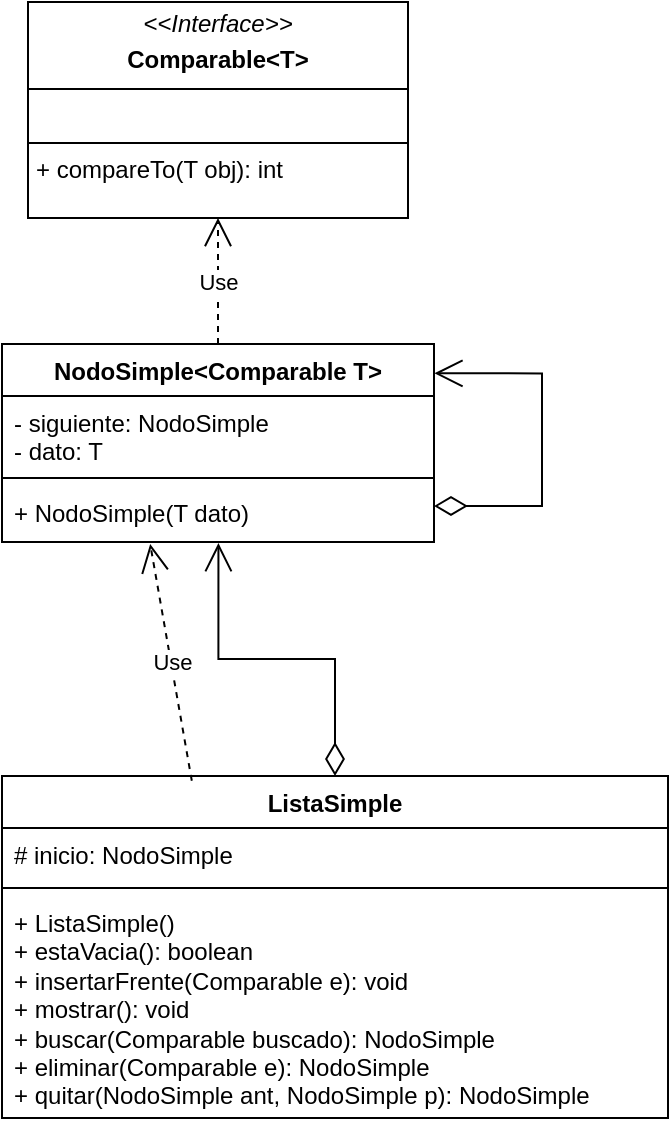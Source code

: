 <mxfile version="24.3.1" type="google" pages="4">
  <diagram id="H6yXxMORK-hfSGsmKu2r" name="Diagrama de Clases">
    <mxGraphModel grid="1" page="1" gridSize="9" guides="1" tooltips="1" connect="1" arrows="1" fold="1" pageScale="1" pageWidth="827" pageHeight="1169" math="0" shadow="0">
      <root>
        <mxCell id="0" />
        <mxCell id="1" parent="0" />
        <UserObject label="NodoSimple&amp;lt;Comparable T&amp;gt;" id="IX9Clbybp2PbwtyHrpXd-1">
          <mxCell style="swimlane;fontStyle=1;align=center;verticalAlign=top;childLayout=stackLayout;horizontal=1;startSize=26;horizontalStack=0;resizeParent=1;resizeParentMax=0;resizeLast=0;collapsible=1;marginBottom=0;whiteSpace=wrap;html=1;" vertex="1" parent="1">
            <mxGeometry x="108" y="252" width="216" height="99" as="geometry" />
          </mxCell>
        </UserObject>
        <mxCell id="IX9Clbybp2PbwtyHrpXd-2" value="&lt;div&gt;- siguiente: NodoSimple&lt;/div&gt;&lt;div&gt;- dato: T&lt;/div&gt;" style="text;strokeColor=none;fillColor=none;align=left;verticalAlign=top;spacingLeft=4;spacingRight=4;overflow=hidden;rotatable=0;points=[[0,0.5],[1,0.5]];portConstraint=eastwest;whiteSpace=wrap;html=1;" vertex="1" parent="IX9Clbybp2PbwtyHrpXd-1">
          <mxGeometry y="26" width="216" height="37" as="geometry" />
        </mxCell>
        <mxCell id="IX9Clbybp2PbwtyHrpXd-3" value="" style="line;strokeWidth=1;fillColor=none;align=left;verticalAlign=middle;spacingTop=-1;spacingLeft=3;spacingRight=3;rotatable=0;labelPosition=right;points=[];portConstraint=eastwest;strokeColor=inherit;" vertex="1" parent="IX9Clbybp2PbwtyHrpXd-1">
          <mxGeometry y="63" width="216" height="8" as="geometry" />
        </mxCell>
        <mxCell id="IX9Clbybp2PbwtyHrpXd-4" value="&lt;div&gt;+ NodoSimple(T dato)&lt;/div&gt;" style="text;strokeColor=none;fillColor=none;align=left;verticalAlign=top;spacingLeft=4;spacingRight=4;overflow=hidden;rotatable=0;points=[[0,0.5],[1,0.5]];portConstraint=eastwest;whiteSpace=wrap;html=1;" vertex="1" parent="IX9Clbybp2PbwtyHrpXd-1">
          <mxGeometry y="71" width="216" height="28" as="geometry" />
        </mxCell>
        <mxCell id="jYqXcgb4YQJttzDawt_--1" value="&lt;div&gt;ListaSimple&lt;/div&gt;&lt;div&gt;&lt;br&gt;&lt;/div&gt;" style="swimlane;fontStyle=1;align=center;verticalAlign=top;childLayout=stackLayout;horizontal=1;startSize=26;horizontalStack=0;resizeParent=1;resizeParentMax=0;resizeLast=0;collapsible=1;marginBottom=0;whiteSpace=wrap;html=1;" vertex="1" parent="1">
          <mxGeometry x="108" y="468" width="333" height="171" as="geometry" />
        </mxCell>
        <mxCell id="jYqXcgb4YQJttzDawt_--2" value="# inicio: NodoSimple" style="text;strokeColor=none;fillColor=none;align=left;verticalAlign=top;spacingLeft=4;spacingRight=4;overflow=hidden;rotatable=0;points=[[0,0.5],[1,0.5]];portConstraint=eastwest;whiteSpace=wrap;html=1;" vertex="1" parent="jYqXcgb4YQJttzDawt_--1">
          <mxGeometry y="26" width="333" height="26" as="geometry" />
        </mxCell>
        <mxCell id="jYqXcgb4YQJttzDawt_--3" value="" style="line;strokeWidth=1;fillColor=none;align=left;verticalAlign=middle;spacingTop=-1;spacingLeft=3;spacingRight=3;rotatable=0;labelPosition=right;points=[];portConstraint=eastwest;strokeColor=inherit;" vertex="1" parent="jYqXcgb4YQJttzDawt_--1">
          <mxGeometry y="52" width="333" height="8" as="geometry" />
        </mxCell>
        <mxCell id="jYqXcgb4YQJttzDawt_--4" value="&lt;div&gt;+ ListaSimple()&lt;/div&gt;&lt;div&gt;+ estaVacia(): boolean&lt;br&gt;&lt;/div&gt;&lt;div&gt;+ insertarFrente(Comparable e): void&lt;/div&gt;&lt;div&gt;+ mostrar(): void&lt;br&gt;&lt;/div&gt;&lt;div&gt;+ buscar(Comparable buscado): NodoSimple&lt;/div&gt;&lt;div&gt;+ eliminar(Comparable e): NodoSimple&lt;/div&gt;&lt;div&gt;+ quitar(NodoSimple ant, NodoSimple p): NodoSimple&lt;br&gt;&lt;/div&gt;" style="text;strokeColor=none;fillColor=none;align=left;verticalAlign=top;spacingLeft=4;spacingRight=4;overflow=hidden;rotatable=0;points=[[0,0.5],[1,0.5]];portConstraint=eastwest;whiteSpace=wrap;html=1;" vertex="1" parent="jYqXcgb4YQJttzDawt_--1">
          <mxGeometry y="60" width="333" height="111" as="geometry" />
        </mxCell>
        <mxCell id="jYqXcgb4YQJttzDawt_--5" value="" style="endArrow=open;html=1;endSize=12;startArrow=diamondThin;startSize=14;startFill=0;edgeStyle=orthogonalEdgeStyle;align=left;verticalAlign=bottom;rounded=0;entryX=0.501;entryY=1.02;entryDx=0;entryDy=0;entryPerimeter=0;" edge="1" parent="1" source="jYqXcgb4YQJttzDawt_--1" target="IX9Clbybp2PbwtyHrpXd-4">
          <mxGeometry x="-1" y="3" relative="1" as="geometry">
            <mxPoint x="219" y="414" as="sourcePoint" />
            <mxPoint x="198" y="504" as="targetPoint" />
          </mxGeometry>
        </mxCell>
        <mxCell id="z5d06JtPu1o3piAgBbL7-1" value="Use" style="endArrow=open;endSize=12;dashed=1;html=1;rounded=0;exitX=0.285;exitY=0.014;exitDx=0;exitDy=0;exitPerimeter=0;entryX=0.343;entryY=1.034;entryDx=0;entryDy=0;entryPerimeter=0;" edge="1" parent="1" source="jYqXcgb4YQJttzDawt_--1" target="IX9Clbybp2PbwtyHrpXd-4">
          <mxGeometry width="160" relative="1" as="geometry">
            <mxPoint x="180" y="495" as="sourcePoint" />
            <mxPoint x="180" y="378" as="targetPoint" />
          </mxGeometry>
        </mxCell>
        <mxCell id="quliW7mAV2lgGzNdcMYr-1" value="&lt;p style=&quot;margin:0px;margin-top:4px;text-align:center;&quot;&gt;&lt;i&gt;&amp;lt;&amp;lt;Interface&amp;gt;&amp;gt;&lt;/i&gt;&lt;/p&gt;&lt;p style=&quot;margin:0px;margin-top:4px;text-align:center;&quot;&gt;&lt;b&gt;Comparable&amp;lt;T&amp;gt;&lt;/b&gt;&lt;br&gt;&lt;/p&gt;&lt;hr size=&quot;1&quot; style=&quot;border-style:solid;&quot;&gt;&lt;p style=&quot;margin:0px;margin-left:4px;&quot;&gt;&lt;br&gt;&lt;/p&gt;&lt;hr size=&quot;1&quot; style=&quot;border-style:solid;&quot;&gt;&lt;p style=&quot;margin:0px;margin-left:4px;&quot;&gt;+ compareTo(T obj): int&lt;br&gt;&lt;br&gt;&lt;/p&gt;" style="verticalAlign=top;align=left;overflow=fill;html=1;whiteSpace=wrap;" vertex="1" parent="1">
          <mxGeometry x="121" y="81" width="190" height="108" as="geometry" />
        </mxCell>
        <mxCell id="quliW7mAV2lgGzNdcMYr-2" value="Use" style="endArrow=open;endSize=12;dashed=1;html=1;rounded=0;exitX=0.5;exitY=0;exitDx=0;exitDy=0;entryX=0.5;entryY=1;entryDx=0;entryDy=0;" edge="1" parent="1" source="IX9Clbybp2PbwtyHrpXd-1" target="quliW7mAV2lgGzNdcMYr-1">
          <mxGeometry width="160" relative="1" as="geometry">
            <mxPoint x="161" y="241" as="sourcePoint" />
            <mxPoint x="475" y="243" as="targetPoint" />
          </mxGeometry>
        </mxCell>
        <mxCell id="sBzn3B_eivd4uGPx5ye1-3" value="" style="endArrow=open;html=1;endSize=12;startArrow=diamondThin;startSize=14;startFill=0;edgeStyle=orthogonalEdgeStyle;align=left;verticalAlign=bottom;rounded=0;entryX=1.001;entryY=0.148;entryDx=0;entryDy=0;entryPerimeter=0;" edge="1" parent="1" target="IX9Clbybp2PbwtyHrpXd-1">
          <mxGeometry x="-1" y="3" relative="1" as="geometry">
            <mxPoint x="324" y="333" as="sourcePoint" />
            <mxPoint x="484" y="333" as="targetPoint" />
            <Array as="points">
              <mxPoint x="378" y="333" />
              <mxPoint x="378" y="267" />
            </Array>
          </mxGeometry>
        </mxCell>
      </root>
    </mxGraphModel>
  </diagram>
  <diagram id="VmDFhgJtryr0-lQsKCKP" name="DF01">
    <mxGraphModel grid="1" page="1" gridSize="10" guides="1" tooltips="1" connect="1" arrows="1" fold="1" pageScale="1" pageWidth="827" pageHeight="1169" math="0" shadow="0">
      <root>
        <mxCell id="0" />
        <mxCell id="1" parent="0" />
        <mxCell id="AofcompfnbH3E1-li0Wm-4" value="" style="edgeStyle=orthogonalEdgeStyle;rounded=0;orthogonalLoop=1;jettySize=auto;html=1;" edge="1" parent="1" source="AofcompfnbH3E1-li0Wm-1" target="AofcompfnbH3E1-li0Wm-3">
          <mxGeometry relative="1" as="geometry" />
        </mxCell>
        <mxCell id="AofcompfnbH3E1-li0Wm-1" value="" style="ellipse;whiteSpace=wrap;html=1;" vertex="1" parent="1">
          <mxGeometry x="80" y="80" width="80" height="40" as="geometry" />
        </mxCell>
        <mxCell id="AofcompfnbH3E1-li0Wm-2" value="+ListaSimple()" style="text;html=1;align=center;verticalAlign=middle;whiteSpace=wrap;rounded=0;" vertex="1" parent="1">
          <mxGeometry x="80" y="50" width="80" height="30" as="geometry" />
        </mxCell>
        <mxCell id="AofcompfnbH3E1-li0Wm-6" style="edgeStyle=orthogonalEdgeStyle;rounded=0;orthogonalLoop=1;jettySize=auto;html=1;entryX=0.5;entryY=0;entryDx=0;entryDy=0;" edge="1" parent="1" source="AofcompfnbH3E1-li0Wm-3" target="AofcompfnbH3E1-li0Wm-5">
          <mxGeometry relative="1" as="geometry" />
        </mxCell>
        <mxCell id="AofcompfnbH3E1-li0Wm-3" value="&lt;div&gt;inicio = null&lt;/div&gt;" style="whiteSpace=wrap;html=1;" vertex="1" parent="1">
          <mxGeometry x="70" y="160" width="100" height="40" as="geometry" />
        </mxCell>
        <mxCell id="AofcompfnbH3E1-li0Wm-5" value="" style="ellipse;whiteSpace=wrap;html=1;" vertex="1" parent="1">
          <mxGeometry x="80" y="240" width="80" height="40" as="geometry" />
        </mxCell>
        <mxCell id="mBVxNqQYabsKhQtCIt92-3" value="" style="edgeStyle=orthogonalEdgeStyle;rounded=0;orthogonalLoop=1;jettySize=auto;html=1;" edge="1" parent="1" source="mBVxNqQYabsKhQtCIt92-1" target="mBVxNqQYabsKhQtCIt92-2">
          <mxGeometry relative="1" as="geometry" />
        </mxCell>
        <mxCell id="mBVxNqQYabsKhQtCIt92-1" value="" style="ellipse;whiteSpace=wrap;html=1;" vertex="1" parent="1">
          <mxGeometry x="280" y="80" width="80" height="40" as="geometry" />
        </mxCell>
        <mxCell id="mBVxNqQYabsKhQtCIt92-6" style="edgeStyle=orthogonalEdgeStyle;rounded=0;orthogonalLoop=1;jettySize=auto;html=1;entryX=0.5;entryY=0;entryDx=0;entryDy=0;" edge="1" parent="1" source="mBVxNqQYabsKhQtCIt92-2" target="mBVxNqQYabsKhQtCIt92-5">
          <mxGeometry relative="1" as="geometry" />
        </mxCell>
        <mxCell id="mBVxNqQYabsKhQtCIt92-2" value="return(inicio == null)" style="shape=process;whiteSpace=wrap;html=1;backgroundOutline=1;" vertex="1" parent="1">
          <mxGeometry x="240" y="160" width="160" height="40" as="geometry" />
        </mxCell>
        <mxCell id="mBVxNqQYabsKhQtCIt92-4" value="+estaVacia(): boolean" style="text;html=1;align=center;verticalAlign=middle;whiteSpace=wrap;rounded=0;" vertex="1" parent="1">
          <mxGeometry x="255" y="50" width="130" height="30" as="geometry" />
        </mxCell>
        <mxCell id="mBVxNqQYabsKhQtCIt92-5" value="" style="ellipse;whiteSpace=wrap;html=1;" vertex="1" parent="1">
          <mxGeometry x="280" y="240" width="80" height="40" as="geometry" />
        </mxCell>
        <mxCell id="gsPcI9YF2plExjUBtQVu-4" value="" style="edgeStyle=orthogonalEdgeStyle;rounded=0;orthogonalLoop=1;jettySize=auto;html=1;" edge="1" parent="1" source="gsPcI9YF2plExjUBtQVu-1" target="gsPcI9YF2plExjUBtQVu-3">
          <mxGeometry relative="1" as="geometry" />
        </mxCell>
        <mxCell id="gsPcI9YF2plExjUBtQVu-1" value="" style="ellipse;whiteSpace=wrap;html=1;" vertex="1" parent="1">
          <mxGeometry x="522.5" y="80" width="80" height="40" as="geometry" />
        </mxCell>
        <mxCell id="gsPcI9YF2plExjUBtQVu-2" value="+insertarFrente(Comparable e): void" style="text;html=1;align=center;verticalAlign=middle;whiteSpace=wrap;rounded=0;" vertex="1" parent="1">
          <mxGeometry x="460" y="50" width="205" height="30" as="geometry" />
        </mxCell>
        <mxCell id="gsPcI9YF2plExjUBtQVu-7" value="" style="edgeStyle=orthogonalEdgeStyle;rounded=0;orthogonalLoop=1;jettySize=auto;html=1;" edge="1" parent="1" source="gsPcI9YF2plExjUBtQVu-3" target="gsPcI9YF2plExjUBtQVu-6">
          <mxGeometry relative="1" as="geometry" />
        </mxCell>
        <mxCell id="gsPcI9YF2plExjUBtQVu-3" value="n = NodoSimple(e)" style="shape=process;whiteSpace=wrap;html=1;backgroundOutline=1;" vertex="1" parent="1">
          <mxGeometry x="482.5" y="160" width="160" height="40" as="geometry" />
        </mxCell>
        <mxCell id="gsPcI9YF2plExjUBtQVu-8" style="edgeStyle=orthogonalEdgeStyle;rounded=0;orthogonalLoop=1;jettySize=auto;html=1;entryX=0.5;entryY=0;entryDx=0;entryDy=0;" edge="1" parent="1" source="gsPcI9YF2plExjUBtQVu-6" target="Fi1y3GJOhTyBa1jENZfs-3">
          <mxGeometry relative="1" as="geometry">
            <mxPoint x="672.5" y="350" as="targetPoint" />
            <Array as="points">
              <mxPoint x="652.5" y="280" />
            </Array>
          </mxGeometry>
        </mxCell>
        <mxCell id="Fi1y3GJOhTyBa1jENZfs-6" style="edgeStyle=orthogonalEdgeStyle;rounded=0;orthogonalLoop=1;jettySize=auto;html=1;entryX=0;entryY=0.5;entryDx=0;entryDy=0;exitX=0;exitY=0.5;exitDx=0;exitDy=0;" edge="1" parent="1" source="gsPcI9YF2plExjUBtQVu-6" target="Fi1y3GJOhTyBa1jENZfs-4">
          <mxGeometry relative="1" as="geometry">
            <Array as="points">
              <mxPoint x="472.5" y="280" />
              <mxPoint x="472.5" y="420" />
            </Array>
          </mxGeometry>
        </mxCell>
        <mxCell id="gsPcI9YF2plExjUBtQVu-6" value="!estaVacia()" style="rhombus;whiteSpace=wrap;html=1;" vertex="1" parent="1">
          <mxGeometry x="522.5" y="240" width="80" height="80" as="geometry" />
        </mxCell>
        <mxCell id="Fi1y3GJOhTyBa1jENZfs-5" style="edgeStyle=orthogonalEdgeStyle;rounded=0;orthogonalLoop=1;jettySize=auto;html=1;entryX=1;entryY=0.5;entryDx=0;entryDy=0;exitX=0.5;exitY=1;exitDx=0;exitDy=0;" edge="1" parent="1" source="Fi1y3GJOhTyBa1jENZfs-3" target="Fi1y3GJOhTyBa1jENZfs-4">
          <mxGeometry relative="1" as="geometry" />
        </mxCell>
        <mxCell id="Fi1y3GJOhTyBa1jENZfs-3" value="n.siguiente = inicio" style="rounded=0;whiteSpace=wrap;html=1;" vertex="1" parent="1">
          <mxGeometry x="592.5" y="330" width="120" height="40" as="geometry" />
        </mxCell>
        <mxCell id="AIiZmjPaXpHBBw2QTb52-2" value="" style="edgeStyle=orthogonalEdgeStyle;rounded=0;orthogonalLoop=1;jettySize=auto;html=1;" edge="1" parent="1" source="Fi1y3GJOhTyBa1jENZfs-4" target="AIiZmjPaXpHBBw2QTb52-1">
          <mxGeometry relative="1" as="geometry" />
        </mxCell>
        <mxCell id="Fi1y3GJOhTyBa1jENZfs-4" value="" style="ellipse;whiteSpace=wrap;html=1;aspect=fixed;" vertex="1" parent="1">
          <mxGeometry x="542.5" y="400" width="40" height="40" as="geometry" />
        </mxCell>
        <mxCell id="Fi1y3GJOhTyBa1jENZfs-7" value="" style="ellipse;whiteSpace=wrap;html=1;" vertex="1" parent="1">
          <mxGeometry x="522.5" y="560" width="80" height="40" as="geometry" />
        </mxCell>
        <mxCell id="ZLUlIePyelQuBp7LP9w0-15" style="edgeStyle=orthogonalEdgeStyle;rounded=0;orthogonalLoop=1;jettySize=auto;html=1;entryX=0.5;entryY=0;entryDx=0;entryDy=0;" edge="1" parent="1" source="ZLUlIePyelQuBp7LP9w0-2" target="ZLUlIePyelQuBp7LP9w0-14">
          <mxGeometry relative="1" as="geometry" />
        </mxCell>
        <mxCell id="ZLUlIePyelQuBp7LP9w0-2" value="" style="ellipse;whiteSpace=wrap;html=1;" vertex="1" parent="1">
          <mxGeometry x="122.5" y="360" width="80" height="40" as="geometry" />
        </mxCell>
        <mxCell id="ZLUlIePyelQuBp7LP9w0-3" value="+ mostrar(): void" style="text;html=1;align=center;verticalAlign=middle;whiteSpace=wrap;rounded=0;" vertex="1" parent="1">
          <mxGeometry x="60" y="330" width="205" height="30" as="geometry" />
        </mxCell>
        <mxCell id="ZLUlIePyelQuBp7LP9w0-6" style="edgeStyle=orthogonalEdgeStyle;rounded=0;orthogonalLoop=1;jettySize=auto;html=1;entryX=0.5;entryY=0;entryDx=0;entryDy=0;" edge="1" parent="1" source="ZLUlIePyelQuBp7LP9w0-8" target="ZLUlIePyelQuBp7LP9w0-18">
          <mxGeometry relative="1" as="geometry">
            <mxPoint x="252.5" y="610" as="targetPoint" />
            <Array as="points">
              <mxPoint x="256" y="560" />
            </Array>
          </mxGeometry>
        </mxCell>
        <mxCell id="ZLUlIePyelQuBp7LP9w0-25" style="edgeStyle=orthogonalEdgeStyle;rounded=0;orthogonalLoop=1;jettySize=auto;html=1;entryX=0.5;entryY=0;entryDx=0;entryDy=0;" edge="1" parent="1" source="ZLUlIePyelQuBp7LP9w0-8" target="ZLUlIePyelQuBp7LP9w0-13">
          <mxGeometry relative="1" as="geometry" />
        </mxCell>
        <mxCell id="ZLUlIePyelQuBp7LP9w0-8" value="n != null" style="rhombus;whiteSpace=wrap;html=1;" vertex="1" parent="1">
          <mxGeometry x="122.5" y="520" width="80" height="80" as="geometry" />
        </mxCell>
        <mxCell id="ZLUlIePyelQuBp7LP9w0-13" value="" style="ellipse;whiteSpace=wrap;html=1;" vertex="1" parent="1">
          <mxGeometry x="122.5" y="760" width="80" height="40" as="geometry" />
        </mxCell>
        <mxCell id="ZLUlIePyelQuBp7LP9w0-16" style="edgeStyle=orthogonalEdgeStyle;rounded=0;orthogonalLoop=1;jettySize=auto;html=1;" edge="1" parent="1" source="ZLUlIePyelQuBp7LP9w0-14" target="ZLUlIePyelQuBp7LP9w0-8">
          <mxGeometry relative="1" as="geometry" />
        </mxCell>
        <mxCell id="ZLUlIePyelQuBp7LP9w0-14" value="n = null" style="rounded=0;whiteSpace=wrap;html=1;" vertex="1" parent="1">
          <mxGeometry x="102.5" y="420" width="120" height="40" as="geometry" />
        </mxCell>
        <mxCell id="ZLUlIePyelQuBp7LP9w0-23" style="edgeStyle=orthogonalEdgeStyle;rounded=0;orthogonalLoop=1;jettySize=auto;html=1;entryX=0.5;entryY=0;entryDx=0;entryDy=0;exitX=0.515;exitY=0.84;exitDx=0;exitDy=0;exitPerimeter=0;" edge="1" parent="1" source="ZLUlIePyelQuBp7LP9w0-18" target="ZLUlIePyelQuBp7LP9w0-20">
          <mxGeometry relative="1" as="geometry" />
        </mxCell>
        <mxCell id="ZLUlIePyelQuBp7LP9w0-18" value="n.dato" style="shape=document;whiteSpace=wrap;html=1;boundedLbl=1;size=0.2;" vertex="1" parent="1">
          <mxGeometry x="210" y="600" width="92.5" height="50" as="geometry" />
        </mxCell>
        <mxCell id="ZLUlIePyelQuBp7LP9w0-24" style="edgeStyle=orthogonalEdgeStyle;rounded=0;orthogonalLoop=1;jettySize=auto;html=1;exitX=0.5;exitY=1;exitDx=0;exitDy=0;" edge="1" parent="1" source="ZLUlIePyelQuBp7LP9w0-20">
          <mxGeometry relative="1" as="geometry">
            <mxPoint x="170" y="500" as="targetPoint" />
            <Array as="points">
              <mxPoint x="256" y="740" />
              <mxPoint x="360" y="740" />
              <mxPoint x="360" y="500" />
            </Array>
          </mxGeometry>
        </mxCell>
        <mxCell id="ZLUlIePyelQuBp7LP9w0-20" value="n = n.siguiente" style="rounded=0;whiteSpace=wrap;html=1;" vertex="1" parent="1">
          <mxGeometry x="196.25" y="680" width="120" height="40" as="geometry" />
        </mxCell>
        <mxCell id="ZLUlIePyelQuBp7LP9w0-26" value="V" style="text;html=1;align=center;verticalAlign=middle;whiteSpace=wrap;rounded=0;" vertex="1" parent="1">
          <mxGeometry x="602.5" y="250" width="47.5" height="30" as="geometry" />
        </mxCell>
        <mxCell id="ZLUlIePyelQuBp7LP9w0-27" value="F" style="text;html=1;align=center;verticalAlign=middle;whiteSpace=wrap;rounded=0;" vertex="1" parent="1">
          <mxGeometry x="475" y="250" width="47.5" height="30" as="geometry" />
        </mxCell>
        <mxCell id="ZLUlIePyelQuBp7LP9w0-28" value="V" style="text;html=1;align=center;verticalAlign=middle;whiteSpace=wrap;rounded=0;" vertex="1" parent="1">
          <mxGeometry x="192.5" y="530" width="47.5" height="30" as="geometry" />
        </mxCell>
        <mxCell id="ZLUlIePyelQuBp7LP9w0-29" value="F" style="text;html=1;align=center;verticalAlign=middle;whiteSpace=wrap;rounded=0;" vertex="1" parent="1">
          <mxGeometry x="122.5" y="600" width="47.5" height="30" as="geometry" />
        </mxCell>
        <mxCell id="AIiZmjPaXpHBBw2QTb52-3" style="edgeStyle=orthogonalEdgeStyle;rounded=0;orthogonalLoop=1;jettySize=auto;html=1;entryX=0.5;entryY=0;entryDx=0;entryDy=0;" edge="1" parent="1" source="AIiZmjPaXpHBBw2QTb52-1" target="Fi1y3GJOhTyBa1jENZfs-7">
          <mxGeometry relative="1" as="geometry" />
        </mxCell>
        <mxCell id="AIiZmjPaXpHBBw2QTb52-1" value="inicio = n" style="whiteSpace=wrap;html=1;" vertex="1" parent="1">
          <mxGeometry x="502.5" y="480" width="120" height="40" as="geometry" />
        </mxCell>
      </root>
    </mxGraphModel>
  </diagram>
  <diagram id="HynkLEd-xTsdS6zzGGLO" name="DF02">
    <mxGraphModel grid="1" page="1" gridSize="10" guides="1" tooltips="1" connect="1" arrows="1" fold="1" pageScale="1" pageWidth="827" pageHeight="1169" math="0" shadow="0">
      <root>
        <mxCell id="0" />
        <mxCell id="1" parent="0" />
        <mxCell id="_z6azVweMIG38IcXuSNT-1" style="edgeStyle=orthogonalEdgeStyle;rounded=0;orthogonalLoop=1;jettySize=auto;html=1;entryX=0.5;entryY=0;entryDx=0;entryDy=0;" edge="1" parent="1" source="_z6azVweMIG38IcXuSNT-2" target="_z6azVweMIG38IcXuSNT-8">
          <mxGeometry relative="1" as="geometry" />
        </mxCell>
        <mxCell id="_z6azVweMIG38IcXuSNT-2" value="" style="ellipse;whiteSpace=wrap;html=1;" vertex="1" parent="1">
          <mxGeometry x="165" y="1230" width="80" height="40" as="geometry" />
        </mxCell>
        <mxCell id="_z6azVweMIG38IcXuSNT-3" value="+ buscar(Comparable buscado): NodoSimple" style="text;html=1;align=center;verticalAlign=middle;whiteSpace=wrap;rounded=0;" vertex="1" parent="1">
          <mxGeometry x="109.38" y="1200" width="188.75" height="30" as="geometry" />
        </mxCell>
        <mxCell id="_z6azVweMIG38IcXuSNT-4" style="edgeStyle=orthogonalEdgeStyle;rounded=0;orthogonalLoop=1;jettySize=auto;html=1;" edge="1" parent="1" source="_z6azVweMIG38IcXuSNT-6" target="_z6azVweMIG38IcXuSNT-17">
          <mxGeometry relative="1" as="geometry">
            <mxPoint x="347.5" y="1580" as="targetPoint" />
          </mxGeometry>
        </mxCell>
        <mxCell id="_z6azVweMIG38IcXuSNT-5" style="edgeStyle=orthogonalEdgeStyle;rounded=0;orthogonalLoop=1;jettySize=auto;html=1;" edge="1" parent="1" source="_z6azVweMIG38IcXuSNT-6" target="_z6azVweMIG38IcXuSNT-34">
          <mxGeometry relative="1" as="geometry">
            <mxPoint x="167.5" y="1680" as="targetPoint" />
          </mxGeometry>
        </mxCell>
        <mxCell id="_z6azVweMIG38IcXuSNT-6" value="&lt;div&gt;p != null&lt;/div&gt;&lt;div&gt;&amp;amp;&amp;amp;&lt;/div&gt;&lt;div&gt;!(busqueda)&lt;br&gt;&lt;/div&gt;" style="rhombus;whiteSpace=wrap;html=1;" vertex="1" parent="1">
          <mxGeometry x="137.5" y="1490" width="132.5" height="80" as="geometry" />
        </mxCell>
        <mxCell id="_z6azVweMIG38IcXuSNT-7" value="" style="edgeStyle=orthogonalEdgeStyle;rounded=0;orthogonalLoop=1;jettySize=auto;html=1;" edge="1" parent="1" source="_z6azVweMIG38IcXuSNT-8" target="_z6azVweMIG38IcXuSNT-10">
          <mxGeometry relative="1" as="geometry" />
        </mxCell>
        <mxCell id="_z6azVweMIG38IcXuSNT-8" value="n = null" style="rounded=0;whiteSpace=wrap;html=1;" vertex="1" parent="1">
          <mxGeometry x="145" y="1300" width="120" height="40" as="geometry" />
        </mxCell>
        <mxCell id="_z6azVweMIG38IcXuSNT-9" style="edgeStyle=orthogonalEdgeStyle;rounded=0;orthogonalLoop=1;jettySize=auto;html=1;entryX=0.5;entryY=0;entryDx=0;entryDy=0;" edge="1" parent="1" source="_z6azVweMIG38IcXuSNT-10" target="_z6azVweMIG38IcXuSNT-11">
          <mxGeometry relative="1" as="geometry" />
        </mxCell>
        <mxCell id="_z6azVweMIG38IcXuSNT-10" value="p = inicio" style="rounded=0;whiteSpace=wrap;html=1;" vertex="1" parent="1">
          <mxGeometry x="145" y="1360" width="120" height="40" as="geometry" />
        </mxCell>
        <mxCell id="_z6azVweMIG38IcXuSNT-11" value="busqueda = false" style="rounded=0;whiteSpace=wrap;html=1;" vertex="1" parent="1">
          <mxGeometry x="145" y="1420" width="120" height="40" as="geometry" />
        </mxCell>
        <mxCell id="_z6azVweMIG38IcXuSNT-12" style="edgeStyle=orthogonalEdgeStyle;rounded=0;orthogonalLoop=1;jettySize=auto;html=1;entryX=0.51;entryY=0.05;entryDx=0;entryDy=0;entryPerimeter=0;" edge="1" parent="1" source="_z6azVweMIG38IcXuSNT-11" target="_z6azVweMIG38IcXuSNT-6">
          <mxGeometry relative="1" as="geometry" />
        </mxCell>
        <mxCell id="_z6azVweMIG38IcXuSNT-13" style="edgeStyle=orthogonalEdgeStyle;rounded=0;orthogonalLoop=1;jettySize=auto;html=1;" edge="1" parent="1" source="_z6azVweMIG38IcXuSNT-15" target="_z6azVweMIG38IcXuSNT-19">
          <mxGeometry relative="1" as="geometry">
            <mxPoint x="507.5" y="1750" as="targetPoint" />
          </mxGeometry>
        </mxCell>
        <mxCell id="_z6azVweMIG38IcXuSNT-14" style="edgeStyle=orthogonalEdgeStyle;rounded=0;orthogonalLoop=1;jettySize=auto;html=1;entryX=0.5;entryY=0;entryDx=0;entryDy=0;exitX=0;exitY=0.5;exitDx=0;exitDy=0;" edge="1" parent="1" source="_z6azVweMIG38IcXuSNT-15" target="_z6azVweMIG38IcXuSNT-23">
          <mxGeometry relative="1" as="geometry">
            <mxPoint x="215.6" y="1770" as="targetPoint" />
          </mxGeometry>
        </mxCell>
        <mxCell id="_z6azVweMIG38IcXuSNT-15" value="comparacion == 0" style="rhombus;whiteSpace=wrap;html=1;" vertex="1" parent="1">
          <mxGeometry x="280.63" y="1650" width="150" height="80" as="geometry" />
        </mxCell>
        <mxCell id="_z6azVweMIG38IcXuSNT-16" style="edgeStyle=orthogonalEdgeStyle;rounded=0;orthogonalLoop=1;jettySize=auto;html=1;entryX=0.5;entryY=0;entryDx=0;entryDy=0;" edge="1" parent="1" source="_z6azVweMIG38IcXuSNT-17" target="_z6azVweMIG38IcXuSNT-15">
          <mxGeometry relative="1" as="geometry" />
        </mxCell>
        <mxCell id="_z6azVweMIG38IcXuSNT-17" value="comparacion = buscado.comparar(p.dato)" style="rounded=0;whiteSpace=wrap;html=1;" vertex="1" parent="1">
          <mxGeometry x="275.63" y="1580" width="160" height="40" as="geometry" />
        </mxCell>
        <mxCell id="_z6azVweMIG38IcXuSNT-18" value="" style="edgeStyle=orthogonalEdgeStyle;rounded=0;orthogonalLoop=1;jettySize=auto;html=1;" edge="1" parent="1" source="_z6azVweMIG38IcXuSNT-19" target="_z6azVweMIG38IcXuSNT-21">
          <mxGeometry relative="1" as="geometry" />
        </mxCell>
        <mxCell id="_z6azVweMIG38IcXuSNT-19" value="busqueda = true" style="rounded=0;whiteSpace=wrap;html=1;" vertex="1" parent="1">
          <mxGeometry x="435.63" y="1740" width="120" height="40" as="geometry" />
        </mxCell>
        <mxCell id="_z6azVweMIG38IcXuSNT-20" style="edgeStyle=orthogonalEdgeStyle;rounded=0;orthogonalLoop=1;jettySize=auto;html=1;entryX=1;entryY=0.5;entryDx=0;entryDy=0;exitX=0.5;exitY=1;exitDx=0;exitDy=0;" edge="1" parent="1" source="_z6azVweMIG38IcXuSNT-21" target="_z6azVweMIG38IcXuSNT-25">
          <mxGeometry relative="1" as="geometry" />
        </mxCell>
        <mxCell id="_z6azVweMIG38IcXuSNT-21" value="n = p" style="rounded=0;whiteSpace=wrap;html=1;" vertex="1" parent="1">
          <mxGeometry x="435.63" y="1820" width="120" height="40" as="geometry" />
        </mxCell>
        <mxCell id="_z6azVweMIG38IcXuSNT-22" style="edgeStyle=orthogonalEdgeStyle;rounded=0;orthogonalLoop=1;jettySize=auto;html=1;entryX=0;entryY=0.5;entryDx=0;entryDy=0;exitX=0.5;exitY=1;exitDx=0;exitDy=0;" edge="1" parent="1" source="_z6azVweMIG38IcXuSNT-23" target="_z6azVweMIG38IcXuSNT-25">
          <mxGeometry relative="1" as="geometry" />
        </mxCell>
        <mxCell id="_z6azVweMIG38IcXuSNT-23" value="p = p.siguiente" style="rounded=0;whiteSpace=wrap;html=1;" vertex="1" parent="1">
          <mxGeometry x="170" y="1740" width="120" height="40" as="geometry" />
        </mxCell>
        <mxCell id="_z6azVweMIG38IcXuSNT-24" value="" style="edgeStyle=orthogonalEdgeStyle;rounded=0;orthogonalLoop=1;jettySize=auto;html=1;exitX=0.5;exitY=1;exitDx=0;exitDy=0;entryX=0;entryY=0.5;entryDx=0;entryDy=0;" edge="1" parent="1" source="_z6azVweMIG38IcXuSNT-25" target="_z6azVweMIG38IcXuSNT-28">
          <mxGeometry relative="1" as="geometry" />
        </mxCell>
        <mxCell id="_z6azVweMIG38IcXuSNT-25" value="" style="ellipse;whiteSpace=wrap;html=1;aspect=fixed;" vertex="1" parent="1">
          <mxGeometry x="335.63" y="1870" width="40" height="40" as="geometry" />
        </mxCell>
        <mxCell id="_z6azVweMIG38IcXuSNT-26" value="V" style="text;html=1;align=center;verticalAlign=middle;whiteSpace=wrap;rounded=0;" vertex="1" parent="1">
          <mxGeometry x="256.25" y="1500" width="47.5" height="30" as="geometry" />
        </mxCell>
        <mxCell id="_z6azVweMIG38IcXuSNT-27" value="F" style="text;html=1;align=center;verticalAlign=middle;whiteSpace=wrap;rounded=0;" vertex="1" parent="1">
          <mxGeometry x="166.25" y="1570" width="47.5" height="30" as="geometry" />
        </mxCell>
        <mxCell id="_z6azVweMIG38IcXuSNT-28" value="1" style="ellipse;whiteSpace=wrap;html=1;aspect=fixed;" vertex="1" parent="1">
          <mxGeometry x="475.63" y="1920" width="40" height="40" as="geometry" />
        </mxCell>
        <mxCell id="_z6azVweMIG38IcXuSNT-29" style="edgeStyle=orthogonalEdgeStyle;rounded=0;orthogonalLoop=1;jettySize=auto;html=1;" edge="1" parent="1" source="_z6azVweMIG38IcXuSNT-30">
          <mxGeometry relative="1" as="geometry">
            <mxPoint x="207.5" y="1480" as="targetPoint" />
          </mxGeometry>
        </mxCell>
        <mxCell id="_z6azVweMIG38IcXuSNT-30" value="1" style="ellipse;whiteSpace=wrap;html=1;aspect=fixed;" vertex="1" parent="1">
          <mxGeometry x="475.63" y="1460" width="40" height="40" as="geometry" />
        </mxCell>
        <mxCell id="_z6azVweMIG38IcXuSNT-31" value="V" style="text;html=1;align=center;verticalAlign=middle;whiteSpace=wrap;rounded=0;" vertex="1" parent="1">
          <mxGeometry x="414.5" y="1660" width="25.5" height="30" as="geometry" />
        </mxCell>
        <mxCell id="_z6azVweMIG38IcXuSNT-32" value="F" style="text;html=1;align=center;verticalAlign=middle;whiteSpace=wrap;rounded=0;" vertex="1" parent="1">
          <mxGeometry x="274.38" y="1660" width="23.75" height="30" as="geometry" />
        </mxCell>
        <mxCell id="_z6azVweMIG38IcXuSNT-33" value="" style="edgeStyle=orthogonalEdgeStyle;rounded=0;orthogonalLoop=1;jettySize=auto;html=1;entryX=0.5;entryY=0;entryDx=0;entryDy=0;" edge="1" parent="1" source="_z6azVweMIG38IcXuSNT-34" target="_z6azVweMIG38IcXuSNT-35">
          <mxGeometry relative="1" as="geometry">
            <mxPoint x="110" y="1760" as="targetPoint" />
          </mxGeometry>
        </mxCell>
        <mxCell id="_z6azVweMIG38IcXuSNT-34" value="return(n)" style="shape=process;whiteSpace=wrap;html=1;backgroundOutline=1;" vertex="1" parent="1">
          <mxGeometry x="40" y="1635" width="120" height="40" as="geometry" />
        </mxCell>
        <mxCell id="_z6azVweMIG38IcXuSNT-35" value="" style="ellipse;whiteSpace=wrap;html=1;" vertex="1" parent="1">
          <mxGeometry x="60" y="1705" width="80" height="40" as="geometry" />
        </mxCell>
        <mxCell id="tanc84rp4Ja64Q-4AbQy-1" value="+ quitar(NodoSimple ant, NodoSimple p): NodoSimple" style="text;whiteSpace=wrap;html=1;" vertex="1" parent="1">
          <mxGeometry x="97.22" y="1970" width="330" height="30" as="geometry" />
        </mxCell>
        <mxCell id="tanc84rp4Ja64Q-4AbQy-2" value="" style="edgeStyle=orthogonalEdgeStyle;rounded=0;orthogonalLoop=1;jettySize=auto;html=1;entryX=0.5;entryY=0;entryDx=0;entryDy=0;" edge="1" parent="1" source="tanc84rp4Ja64Q-4AbQy-3" target="tanc84rp4Ja64Q-4AbQy-4">
          <mxGeometry relative="1" as="geometry">
            <mxPoint x="244.44" y="2465" as="targetPoint" />
          </mxGeometry>
        </mxCell>
        <mxCell id="tanc84rp4Ja64Q-4AbQy-3" value="return(n)" style="shape=process;whiteSpace=wrap;html=1;backgroundOutline=1;" vertex="1" parent="1">
          <mxGeometry x="210" y="2240" width="104.44" height="20" as="geometry" />
        </mxCell>
        <mxCell id="tanc84rp4Ja64Q-4AbQy-4" value="" style="ellipse;whiteSpace=wrap;html=1;" vertex="1" parent="1">
          <mxGeometry x="234.44" y="2280" width="55.56" height="22" as="geometry" />
        </mxCell>
        <mxCell id="n1RncFA2qTXIkWyM1d7j-8" style="edgeStyle=orthogonalEdgeStyle;rounded=0;orthogonalLoop=1;jettySize=auto;html=1;entryX=0.5;entryY=0;entryDx=0;entryDy=0;" edge="1" parent="1" source="tanc84rp4Ja64Q-4AbQy-6" target="tanc84rp4Ja64Q-4AbQy-3">
          <mxGeometry relative="1" as="geometry" />
        </mxCell>
        <mxCell id="tanc84rp4Ja64Q-4AbQy-6" value="" style="ellipse;whiteSpace=wrap;html=1;aspect=fixed;" vertex="1" parent="1">
          <mxGeometry x="247.47" y="2190" width="30.63" height="30.63" as="geometry" />
        </mxCell>
        <mxCell id="tanc84rp4Ja64Q-4AbQy-9" value="" style="edgeStyle=orthogonalEdgeStyle;rounded=0;orthogonalLoop=1;jettySize=auto;html=1;" edge="1" parent="1" source="tanc84rp4Ja64Q-4AbQy-7" target="tanc84rp4Ja64Q-4AbQy-10">
          <mxGeometry relative="1" as="geometry">
            <mxPoint x="264.44" y="2080" as="targetPoint" />
          </mxGeometry>
        </mxCell>
        <mxCell id="tanc84rp4Ja64Q-4AbQy-7" value="" style="ellipse;whiteSpace=wrap;html=1;" vertex="1" parent="1">
          <mxGeometry x="235.56" y="2000" width="54.44" height="20" as="geometry" />
        </mxCell>
        <mxCell id="n1RncFA2qTXIkWyM1d7j-9" style="edgeStyle=orthogonalEdgeStyle;rounded=0;orthogonalLoop=1;jettySize=auto;html=1;entryX=0.5;entryY=0;entryDx=0;entryDy=0;" edge="1" parent="1" source="tanc84rp4Ja64Q-4AbQy-10" target="tanc84rp4Ja64Q-4AbQy-11">
          <mxGeometry relative="1" as="geometry" />
        </mxCell>
        <mxCell id="tanc84rp4Ja64Q-4AbQy-10" value="n = p" style="rounded=0;whiteSpace=wrap;html=1;" vertex="1" parent="1">
          <mxGeometry x="225.56" y="2050" width="74.44" height="20" as="geometry" />
        </mxCell>
        <mxCell id="n1RncFA2qTXIkWyM1d7j-2" style="edgeStyle=orthogonalEdgeStyle;rounded=0;orthogonalLoop=1;jettySize=auto;html=1;" edge="1" parent="1" source="tanc84rp4Ja64Q-4AbQy-11" target="n1RncFA2qTXIkWyM1d7j-3">
          <mxGeometry relative="1" as="geometry">
            <mxPoint x="350" y="2180" as="targetPoint" />
          </mxGeometry>
        </mxCell>
        <mxCell id="n1RncFA2qTXIkWyM1d7j-5" value="" style="edgeStyle=orthogonalEdgeStyle;rounded=0;orthogonalLoop=1;jettySize=auto;html=1;" edge="1" parent="1" source="tanc84rp4Ja64Q-4AbQy-11" target="n1RncFA2qTXIkWyM1d7j-4">
          <mxGeometry relative="1" as="geometry" />
        </mxCell>
        <mxCell id="tanc84rp4Ja64Q-4AbQy-11" value="p == inicio" style="rhombus;whiteSpace=wrap;html=1;rounded=0;" vertex="1" parent="1">
          <mxGeometry x="222.79" y="2090" width="80" height="50" as="geometry" />
        </mxCell>
        <mxCell id="n1RncFA2qTXIkWyM1d7j-6" style="edgeStyle=orthogonalEdgeStyle;rounded=0;orthogonalLoop=1;jettySize=auto;html=1;entryX=1;entryY=0.5;entryDx=0;entryDy=0;" edge="1" parent="1" source="n1RncFA2qTXIkWyM1d7j-3" target="tanc84rp4Ja64Q-4AbQy-6">
          <mxGeometry relative="1" as="geometry">
            <Array as="points">
              <mxPoint x="392" y="2205" />
            </Array>
          </mxGeometry>
        </mxCell>
        <mxCell id="n1RncFA2qTXIkWyM1d7j-3" value="inicio = p.siguiente" style="rounded=0;whiteSpace=wrap;html=1;" vertex="1" parent="1">
          <mxGeometry x="335.63" y="2150" width="120" height="30" as="geometry" />
        </mxCell>
        <mxCell id="n1RncFA2qTXIkWyM1d7j-7" style="edgeStyle=orthogonalEdgeStyle;rounded=0;orthogonalLoop=1;jettySize=auto;html=1;entryX=0;entryY=0.5;entryDx=0;entryDy=0;exitX=0.5;exitY=1;exitDx=0;exitDy=0;" edge="1" parent="1" source="n1RncFA2qTXIkWyM1d7j-4" target="tanc84rp4Ja64Q-4AbQy-6">
          <mxGeometry relative="1" as="geometry" />
        </mxCell>
        <mxCell id="n1RncFA2qTXIkWyM1d7j-4" value="ant.siguiente = p.siguiente" style="rounded=0;whiteSpace=wrap;html=1;" vertex="1" parent="1">
          <mxGeometry x="60" y="2150" width="150" height="30" as="geometry" />
        </mxCell>
        <mxCell id="n1RncFA2qTXIkWyM1d7j-10" value="V" style="text;html=1;align=center;verticalAlign=middle;whiteSpace=wrap;rounded=0;" vertex="1" parent="1">
          <mxGeometry x="298.13" y="2090" width="25.5" height="30" as="geometry" />
        </mxCell>
        <mxCell id="n1RncFA2qTXIkWyM1d7j-11" value="F" style="text;html=1;align=center;verticalAlign=middle;whiteSpace=wrap;rounded=0;" vertex="1" parent="1">
          <mxGeometry x="201.81" y="2090" width="23.75" height="30" as="geometry" />
        </mxCell>
      </root>
    </mxGraphModel>
  </diagram>
  <diagram id="jWSQMwycbuF5JaQJlmWV" name="DF3">
    <mxGraphModel grid="1" page="1" gridSize="10" guides="1" tooltips="1" connect="1" arrows="1" fold="1" pageScale="1" pageWidth="827" pageHeight="1169" math="0" shadow="0">
      <root>
        <mxCell id="0" />
        <mxCell id="1" parent="0" />
        <mxCell id="MRJOxAcJgtDrLBCDA948-1" value="" style="edgeStyle=orthogonalEdgeStyle;rounded=0;orthogonalLoop=1;jettySize=auto;html=1;" edge="1" parent="1" source="MRJOxAcJgtDrLBCDA948-2" target="MRJOxAcJgtDrLBCDA948-51">
          <mxGeometry relative="1" as="geometry" />
        </mxCell>
        <mxCell id="MRJOxAcJgtDrLBCDA948-2" value="" style="ellipse;whiteSpace=wrap;html=1;" vertex="1" parent="1">
          <mxGeometry x="168.62" y="2420" width="80" height="40" as="geometry" />
        </mxCell>
        <mxCell id="MRJOxAcJgtDrLBCDA948-3" value="+ eliminar(Comparable e): NodoSimple" style="text;html=1;align=center;verticalAlign=middle;whiteSpace=wrap;rounded=0;" vertex="1" parent="1">
          <mxGeometry x="113" y="2390" width="188.75" height="30" as="geometry" />
        </mxCell>
        <mxCell id="MRJOxAcJgtDrLBCDA948-4" style="edgeStyle=orthogonalEdgeStyle;rounded=0;orthogonalLoop=1;jettySize=auto;html=1;exitX=1;exitY=0.5;exitDx=0;exitDy=0;" edge="1" parent="1" source="MRJOxAcJgtDrLBCDA948-6" target="MRJOxAcJgtDrLBCDA948-16">
          <mxGeometry relative="1" as="geometry">
            <mxPoint x="612.99" y="2930" as="targetPoint" />
          </mxGeometry>
        </mxCell>
        <mxCell id="MRJOxAcJgtDrLBCDA948-5" style="edgeStyle=orthogonalEdgeStyle;rounded=0;orthogonalLoop=1;jettySize=auto;html=1;exitX=0.5;exitY=1;exitDx=0;exitDy=0;entryX=0.5;entryY=0;entryDx=0;entryDy=0;" edge="1" parent="1" source="MRJOxAcJgtDrLBCDA948-6" target="MRJOxAcJgtDrLBCDA948-37">
          <mxGeometry relative="1" as="geometry">
            <mxPoint x="77.404" y="2913" as="targetPoint" />
            <mxPoint x="444.86" y="2790" as="sourcePoint" />
            <Array as="points">
              <mxPoint x="479" y="2910" />
              <mxPoint x="479" y="2910" />
              <mxPoint x="479" y="2930" />
              <mxPoint x="262" y="2930" />
            </Array>
          </mxGeometry>
        </mxCell>
        <mxCell id="MRJOxAcJgtDrLBCDA948-6" value="&lt;div&gt;p != null&lt;/div&gt;&lt;div&gt;&amp;amp;&amp;amp;&lt;/div&gt;&lt;div&gt;!(busqueda)&lt;br&gt;&lt;/div&gt;" style="rhombus;whiteSpace=wrap;html=1;" vertex="1" parent="1">
          <mxGeometry x="412.36" y="2800" width="132.5" height="80" as="geometry" />
        </mxCell>
        <mxCell id="MRJOxAcJgtDrLBCDA948-7" value="" style="edgeStyle=orthogonalEdgeStyle;rounded=0;orthogonalLoop=1;jettySize=auto;html=1;" edge="1" parent="1" source="MRJOxAcJgtDrLBCDA948-8" target="MRJOxAcJgtDrLBCDA948-10">
          <mxGeometry relative="1" as="geometry" />
        </mxCell>
        <mxCell id="MRJOxAcJgtDrLBCDA948-8" value="n = null" style="rounded=0;whiteSpace=wrap;html=1;" vertex="1" parent="1">
          <mxGeometry x="418.61" y="2570" width="120" height="30" as="geometry" />
        </mxCell>
        <mxCell id="MRJOxAcJgtDrLBCDA948-9" style="edgeStyle=orthogonalEdgeStyle;rounded=0;orthogonalLoop=1;jettySize=auto;html=1;entryX=0.5;entryY=0;entryDx=0;entryDy=0;" edge="1" parent="1" source="MRJOxAcJgtDrLBCDA948-10" target="MRJOxAcJgtDrLBCDA948-31">
          <mxGeometry relative="1" as="geometry" />
        </mxCell>
        <mxCell id="MRJOxAcJgtDrLBCDA948-10" value="p = inicio" style="rounded=0;whiteSpace=wrap;html=1;" vertex="1" parent="1">
          <mxGeometry x="418.61" y="2620" width="120" height="30" as="geometry" />
        </mxCell>
        <mxCell id="MRJOxAcJgtDrLBCDA948-11" value="busqueda = false" style="rounded=0;whiteSpace=wrap;html=1;" vertex="1" parent="1">
          <mxGeometry x="419.24" y="2730" width="120" height="30" as="geometry" />
        </mxCell>
        <mxCell id="MRJOxAcJgtDrLBCDA948-12" style="edgeStyle=orthogonalEdgeStyle;rounded=0;orthogonalLoop=1;jettySize=auto;html=1;entryX=0.5;entryY=0;entryDx=0;entryDy=0;exitX=1;exitY=0.5;exitDx=0;exitDy=0;" edge="1" parent="1" source="MRJOxAcJgtDrLBCDA948-14" target="MRJOxAcJgtDrLBCDA948-18">
          <mxGeometry relative="1" as="geometry">
            <mxPoint x="772.99" y="3100" as="targetPoint" />
          </mxGeometry>
        </mxCell>
        <mxCell id="MRJOxAcJgtDrLBCDA948-13" style="edgeStyle=orthogonalEdgeStyle;rounded=0;orthogonalLoop=1;jettySize=auto;html=1;entryX=0.5;entryY=0;entryDx=0;entryDy=0;exitX=0;exitY=0.5;exitDx=0;exitDy=0;" edge="1" parent="1" source="MRJOxAcJgtDrLBCDA948-14" target="MRJOxAcJgtDrLBCDA948-34">
          <mxGeometry relative="1" as="geometry">
            <mxPoint x="485.49" y="3090" as="targetPoint" />
          </mxGeometry>
        </mxCell>
        <mxCell id="MRJOxAcJgtDrLBCDA948-14" value="comparacion == 0" style="rhombus;whiteSpace=wrap;html=1;" vertex="1" parent="1">
          <mxGeometry x="541.12" y="2930" width="150" height="60" as="geometry" />
        </mxCell>
        <mxCell id="MRJOxAcJgtDrLBCDA948-15" style="edgeStyle=orthogonalEdgeStyle;rounded=0;orthogonalLoop=1;jettySize=auto;html=1;entryX=0.5;entryY=0;entryDx=0;entryDy=0;" edge="1" parent="1" source="MRJOxAcJgtDrLBCDA948-16" target="MRJOxAcJgtDrLBCDA948-14">
          <mxGeometry relative="1" as="geometry" />
        </mxCell>
        <mxCell id="MRJOxAcJgtDrLBCDA948-16" value="comparacion = e.comparar(p.dato)" style="rounded=0;whiteSpace=wrap;html=1;" vertex="1" parent="1">
          <mxGeometry x="536.12" y="2870" width="160" height="40" as="geometry" />
        </mxCell>
        <mxCell id="MRJOxAcJgtDrLBCDA948-17" style="edgeStyle=orthogonalEdgeStyle;rounded=0;orthogonalLoop=1;jettySize=auto;html=1;entryX=1;entryY=0.5;entryDx=0;entryDy=0;exitX=0.5;exitY=1;exitDx=0;exitDy=0;" edge="1" parent="1" source="MRJOxAcJgtDrLBCDA948-18" target="MRJOxAcJgtDrLBCDA948-22">
          <mxGeometry relative="1" as="geometry">
            <mxPoint x="744.25" y="2890" as="sourcePoint" />
            <Array as="points">
              <mxPoint x="744.25" y="3120" />
            </Array>
          </mxGeometry>
        </mxCell>
        <mxCell id="MRJOxAcJgtDrLBCDA948-18" value="busqueda = true" style="rounded=0;whiteSpace=wrap;html=1;" vertex="1" parent="1">
          <mxGeometry x="680" y="3010" width="120" height="30" as="geometry" />
        </mxCell>
        <mxCell id="MRJOxAcJgtDrLBCDA948-19" style="edgeStyle=orthogonalEdgeStyle;rounded=0;orthogonalLoop=1;jettySize=auto;html=1;entryX=0;entryY=0.5;entryDx=0;entryDy=0;exitX=0.5;exitY=1;exitDx=0;exitDy=0;" edge="1" parent="1" source="MRJOxAcJgtDrLBCDA948-20" target="MRJOxAcJgtDrLBCDA948-22">
          <mxGeometry relative="1" as="geometry">
            <mxPoint x="491.74" y="2960" as="sourcePoint" />
          </mxGeometry>
        </mxCell>
        <mxCell id="MRJOxAcJgtDrLBCDA948-20" value="p = p.siguiente" style="rounded=0;whiteSpace=wrap;html=1;" vertex="1" parent="1">
          <mxGeometry x="431.74" y="3040" width="120" height="40" as="geometry" />
        </mxCell>
        <mxCell id="MRJOxAcJgtDrLBCDA948-21" value="" style="edgeStyle=orthogonalEdgeStyle;rounded=0;orthogonalLoop=1;jettySize=auto;html=1;exitX=0.5;exitY=1;exitDx=0;exitDy=0;entryX=0;entryY=0.5;entryDx=0;entryDy=0;" edge="1" parent="1" source="MRJOxAcJgtDrLBCDA948-22" target="MRJOxAcJgtDrLBCDA948-25">
          <mxGeometry relative="1" as="geometry">
            <Array as="points">
              <mxPoint x="616.25" y="3160" />
              <mxPoint x="741.25" y="3160" />
            </Array>
          </mxGeometry>
        </mxCell>
        <mxCell id="MRJOxAcJgtDrLBCDA948-22" value="" style="ellipse;whiteSpace=wrap;html=1;aspect=fixed;" vertex="1" parent="1">
          <mxGeometry x="596.12" y="3100" width="40" height="40" as="geometry" />
        </mxCell>
        <mxCell id="MRJOxAcJgtDrLBCDA948-23" value="V" style="text;html=1;align=center;verticalAlign=middle;whiteSpace=wrap;rounded=0;" vertex="1" parent="1">
          <mxGeometry x="546.12" y="2810" width="18.13" height="30" as="geometry" />
        </mxCell>
        <mxCell id="MRJOxAcJgtDrLBCDA948-24" value="F" style="text;html=1;align=center;verticalAlign=middle;whiteSpace=wrap;rounded=0;" vertex="1" parent="1">
          <mxGeometry x="480.48" y="2880" width="22.51" height="30" as="geometry" />
        </mxCell>
        <mxCell id="MRJOxAcJgtDrLBCDA948-25" value="1" style="ellipse;whiteSpace=wrap;html=1;aspect=fixed;" vertex="1" parent="1">
          <mxGeometry x="741.12" y="3140" width="40" height="40" as="geometry" />
        </mxCell>
        <mxCell id="MRJOxAcJgtDrLBCDA948-26" style="edgeStyle=orthogonalEdgeStyle;rounded=0;orthogonalLoop=1;jettySize=auto;html=1;exitX=0;exitY=0.5;exitDx=0;exitDy=0;" edge="1" parent="1" source="MRJOxAcJgtDrLBCDA948-27">
          <mxGeometry relative="1" as="geometry">
            <mxPoint x="479.24" y="2780" as="targetPoint" />
            <mxPoint x="747.37" y="2780" as="sourcePoint" />
            <Array as="points">
              <mxPoint x="610.25" y="2780" />
              <mxPoint x="610.25" y="2780" />
            </Array>
          </mxGeometry>
        </mxCell>
        <mxCell id="MRJOxAcJgtDrLBCDA948-27" value="1" style="ellipse;whiteSpace=wrap;html=1;aspect=fixed;" vertex="1" parent="1">
          <mxGeometry x="741.12" y="2760" width="40" height="40" as="geometry" />
        </mxCell>
        <mxCell id="MRJOxAcJgtDrLBCDA948-28" value="V" style="text;html=1;align=center;verticalAlign=middle;whiteSpace=wrap;rounded=0;" vertex="1" parent="1">
          <mxGeometry x="691.12" y="2930" width="24.26" height="30" as="geometry" />
        </mxCell>
        <mxCell id="MRJOxAcJgtDrLBCDA948-29" value="F" style="text;html=1;align=center;verticalAlign=middle;whiteSpace=wrap;rounded=0;" vertex="1" parent="1">
          <mxGeometry x="517.36" y="2930" width="23.76" height="30" as="geometry" />
        </mxCell>
        <mxCell id="MRJOxAcJgtDrLBCDA948-30" style="edgeStyle=orthogonalEdgeStyle;rounded=0;orthogonalLoop=1;jettySize=auto;html=1;entryX=0.5;entryY=0;entryDx=0;entryDy=0;" edge="1" parent="1" source="MRJOxAcJgtDrLBCDA948-31" target="MRJOxAcJgtDrLBCDA948-11">
          <mxGeometry relative="1" as="geometry" />
        </mxCell>
        <mxCell id="MRJOxAcJgtDrLBCDA948-31" value="ant = null" style="rounded=0;whiteSpace=wrap;html=1;" vertex="1" parent="1">
          <mxGeometry x="415.49" y="2680" width="126.25" height="30" as="geometry" />
        </mxCell>
        <mxCell id="MRJOxAcJgtDrLBCDA948-32" style="edgeStyle=orthogonalEdgeStyle;rounded=0;orthogonalLoop=1;jettySize=auto;html=1;entryX=0.5;entryY=0;entryDx=0;entryDy=0;exitX=0.5;exitY=1;exitDx=0;exitDy=0;" edge="1" parent="1" source="MRJOxAcJgtDrLBCDA948-11" target="MRJOxAcJgtDrLBCDA948-6">
          <mxGeometry relative="1" as="geometry">
            <mxPoint x="481.12" y="2720" as="sourcePoint" />
            <mxPoint x="479.49" y="2830" as="targetPoint" />
          </mxGeometry>
        </mxCell>
        <mxCell id="MRJOxAcJgtDrLBCDA948-33" style="edgeStyle=orthogonalEdgeStyle;rounded=0;orthogonalLoop=1;jettySize=auto;html=1;entryX=0.5;entryY=0;entryDx=0;entryDy=0;" edge="1" parent="1" source="MRJOxAcJgtDrLBCDA948-34" target="MRJOxAcJgtDrLBCDA948-20">
          <mxGeometry relative="1" as="geometry" />
        </mxCell>
        <mxCell id="MRJOxAcJgtDrLBCDA948-34" value="ant = p" style="rounded=0;whiteSpace=wrap;html=1;" vertex="1" parent="1">
          <mxGeometry x="443" y="2980" width="97.49" height="30" as="geometry" />
        </mxCell>
        <mxCell id="MRJOxAcJgtDrLBCDA948-35" style="edgeStyle=orthogonalEdgeStyle;rounded=0;orthogonalLoop=1;jettySize=auto;html=1;entryX=0.5;entryY=0;entryDx=0;entryDy=0;exitX=1;exitY=0.5;exitDx=0;exitDy=0;" edge="1" parent="1" source="MRJOxAcJgtDrLBCDA948-37" target="MRJOxAcJgtDrLBCDA948-41">
          <mxGeometry relative="1" as="geometry">
            <mxPoint x="362.37" y="3045" as="targetPoint" />
          </mxGeometry>
        </mxCell>
        <mxCell id="MRJOxAcJgtDrLBCDA948-36" style="edgeStyle=orthogonalEdgeStyle;rounded=0;orthogonalLoop=1;jettySize=auto;html=1;entryX=0.5;entryY=0;entryDx=0;entryDy=0;" edge="1" parent="1" source="MRJOxAcJgtDrLBCDA948-37" target="MRJOxAcJgtDrLBCDA948-43">
          <mxGeometry relative="1" as="geometry">
            <mxPoint x="132.37" y="3035" as="targetPoint" />
          </mxGeometry>
        </mxCell>
        <mxCell id="MRJOxAcJgtDrLBCDA948-37" value="busqueda" style="rhombus;whiteSpace=wrap;html=1;" vertex="1" parent="1">
          <mxGeometry x="222.37" y="2950" width="80" height="75" as="geometry" />
        </mxCell>
        <mxCell id="MRJOxAcJgtDrLBCDA948-38" value="V" style="text;html=1;align=center;verticalAlign=middle;whiteSpace=wrap;rounded=0;" vertex="1" parent="1">
          <mxGeometry x="302.37" y="2960" width="20" height="30" as="geometry" />
        </mxCell>
        <mxCell id="MRJOxAcJgtDrLBCDA948-39" value="F" style="text;html=1;align=center;verticalAlign=middle;whiteSpace=wrap;rounded=0;" vertex="1" parent="1">
          <mxGeometry x="202.37" y="2960" width="20" height="30" as="geometry" />
        </mxCell>
        <mxCell id="MRJOxAcJgtDrLBCDA948-40" style="edgeStyle=orthogonalEdgeStyle;rounded=0;orthogonalLoop=1;jettySize=auto;html=1;entryX=1;entryY=0.5;entryDx=0;entryDy=0;exitX=0.5;exitY=1;exitDx=0;exitDy=0;" edge="1" parent="1" source="MRJOxAcJgtDrLBCDA948-41" target="MRJOxAcJgtDrLBCDA948-44">
          <mxGeometry relative="1" as="geometry">
            <mxPoint x="282.37" y="3095" as="targetPoint" />
          </mxGeometry>
        </mxCell>
        <mxCell id="MRJOxAcJgtDrLBCDA948-41" value="n = quitar(ant, p)" style="shape=process;whiteSpace=wrap;html=1;backgroundOutline=1;" vertex="1" parent="1">
          <mxGeometry x="302.37" y="3025" width="105" height="40" as="geometry" />
        </mxCell>
        <mxCell id="MRJOxAcJgtDrLBCDA948-42" style="edgeStyle=orthogonalEdgeStyle;rounded=0;orthogonalLoop=1;jettySize=auto;html=1;entryX=0;entryY=0.5;entryDx=0;entryDy=0;exitX=0.496;exitY=1;exitDx=0;exitDy=0;exitPerimeter=0;" edge="1" parent="1" source="MRJOxAcJgtDrLBCDA948-43" target="MRJOxAcJgtDrLBCDA948-44">
          <mxGeometry relative="1" as="geometry">
            <mxPoint x="242.37" y="3095" as="targetPoint" />
          </mxGeometry>
        </mxCell>
        <mxCell id="MRJOxAcJgtDrLBCDA948-43" value="&quot;Elemento inexistente&quot;" style="shape=document;whiteSpace=wrap;html=1;boundedLbl=1;size=0.1;" vertex="1" parent="1">
          <mxGeometry x="117.37" y="3025" width="85" height="50" as="geometry" />
        </mxCell>
        <mxCell id="MRJOxAcJgtDrLBCDA948-44" value="" style="ellipse;whiteSpace=wrap;html=1;aspect=fixed;" vertex="1" parent="1">
          <mxGeometry x="242.37" y="3100" width="40" height="40" as="geometry" />
        </mxCell>
        <mxCell id="MRJOxAcJgtDrLBCDA948-45" style="edgeStyle=orthogonalEdgeStyle;rounded=0;orthogonalLoop=1;jettySize=auto;html=1;entryX=1;entryY=0.5;entryDx=0;entryDy=0;exitX=0.5;exitY=1;exitDx=0;exitDy=0;" edge="1" parent="1" source="MRJOxAcJgtDrLBCDA948-44" target="MRJOxAcJgtDrLBCDA948-55">
          <mxGeometry relative="1" as="geometry">
            <mxPoint x="297.37" y="3265" as="targetPoint" />
          </mxGeometry>
        </mxCell>
        <mxCell id="MRJOxAcJgtDrLBCDA948-46" value="" style="edgeStyle=orthogonalEdgeStyle;rounded=0;orthogonalLoop=1;jettySize=auto;html=1;entryX=0.5;entryY=0;entryDx=0;entryDy=0;" edge="1" parent="1" source="MRJOxAcJgtDrLBCDA948-47" target="MRJOxAcJgtDrLBCDA948-48">
          <mxGeometry relative="1" as="geometry">
            <mxPoint x="139.87" y="3445" as="targetPoint" />
          </mxGeometry>
        </mxCell>
        <mxCell id="MRJOxAcJgtDrLBCDA948-47" value="return(n)" style="shape=process;whiteSpace=wrap;html=1;backgroundOutline=1;" vertex="1" parent="1">
          <mxGeometry x="99.87" y="3250" width="120" height="30" as="geometry" />
        </mxCell>
        <mxCell id="MRJOxAcJgtDrLBCDA948-48" value="" style="ellipse;whiteSpace=wrap;html=1;" vertex="1" parent="1">
          <mxGeometry x="119.87" y="3300" width="80" height="40" as="geometry" />
        </mxCell>
        <mxCell id="MRJOxAcJgtDrLBCDA948-49" style="edgeStyle=orthogonalEdgeStyle;rounded=0;orthogonalLoop=1;jettySize=auto;html=1;entryX=0.5;entryY=0;entryDx=0;entryDy=0;exitX=1;exitY=0.5;exitDx=0;exitDy=0;" edge="1" parent="1" source="MRJOxAcJgtDrLBCDA948-51" target="MRJOxAcJgtDrLBCDA948-8">
          <mxGeometry relative="1" as="geometry">
            <Array as="points">
              <mxPoint x="479.37" y="2530" />
              <mxPoint x="479.37" y="2570" />
            </Array>
          </mxGeometry>
        </mxCell>
        <mxCell id="MRJOxAcJgtDrLBCDA948-50" style="edgeStyle=orthogonalEdgeStyle;rounded=0;orthogonalLoop=1;jettySize=auto;html=1;" edge="1" parent="1" source="MRJOxAcJgtDrLBCDA948-51" target="MRJOxAcJgtDrLBCDA948-53">
          <mxGeometry relative="1" as="geometry">
            <mxPoint x="97.37" y="2680" as="targetPoint" />
          </mxGeometry>
        </mxCell>
        <mxCell id="MRJOxAcJgtDrLBCDA948-51" value="!estaVacia()" style="rhombus;whiteSpace=wrap;html=1;" vertex="1" parent="1">
          <mxGeometry x="168.62" y="2490" width="80" height="80" as="geometry" />
        </mxCell>
        <mxCell id="MRJOxAcJgtDrLBCDA948-52" style="edgeStyle=orthogonalEdgeStyle;rounded=0;orthogonalLoop=1;jettySize=auto;html=1;entryX=0;entryY=0.5;entryDx=0;entryDy=0;exitX=0.501;exitY=0.934;exitDx=0;exitDy=0;exitPerimeter=0;" edge="1" parent="1" source="MRJOxAcJgtDrLBCDA948-53" target="MRJOxAcJgtDrLBCDA948-55">
          <mxGeometry relative="1" as="geometry">
            <mxPoint x="117.37" y="2760" as="sourcePoint" />
            <Array as="points">
              <mxPoint x="68.37" y="3200" />
            </Array>
          </mxGeometry>
        </mxCell>
        <mxCell id="MRJOxAcJgtDrLBCDA948-53" value="&quot;Lista vacia!&quot;" style="shape=document;whiteSpace=wrap;html=1;boundedLbl=1;size=0.125;" vertex="1" parent="1">
          <mxGeometry x="23" y="2590" width="90" height="60" as="geometry" />
        </mxCell>
        <mxCell id="MRJOxAcJgtDrLBCDA948-54" style="edgeStyle=orthogonalEdgeStyle;rounded=0;orthogonalLoop=1;jettySize=auto;html=1;entryX=0.5;entryY=0;entryDx=0;entryDy=0;" edge="1" parent="1" source="MRJOxAcJgtDrLBCDA948-55" target="MRJOxAcJgtDrLBCDA948-47">
          <mxGeometry relative="1" as="geometry" />
        </mxCell>
        <mxCell id="MRJOxAcJgtDrLBCDA948-55" value="" style="ellipse;whiteSpace=wrap;html=1;aspect=fixed;" vertex="1" parent="1">
          <mxGeometry x="139.87" y="3180" width="40" height="40" as="geometry" />
        </mxCell>
        <mxCell id="MRJOxAcJgtDrLBCDA948-56" value="V" style="text;html=1;align=center;verticalAlign=middle;whiteSpace=wrap;rounded=0;" vertex="1" parent="1">
          <mxGeometry x="248.62" y="2500" width="20" height="30" as="geometry" />
        </mxCell>
        <mxCell id="MRJOxAcJgtDrLBCDA948-57" value="F" style="text;html=1;align=center;verticalAlign=middle;whiteSpace=wrap;rounded=0;" vertex="1" parent="1">
          <mxGeometry x="148.62" y="2500" width="20" height="30" as="geometry" />
        </mxCell>
      </root>
    </mxGraphModel>
  </diagram>
</mxfile>

